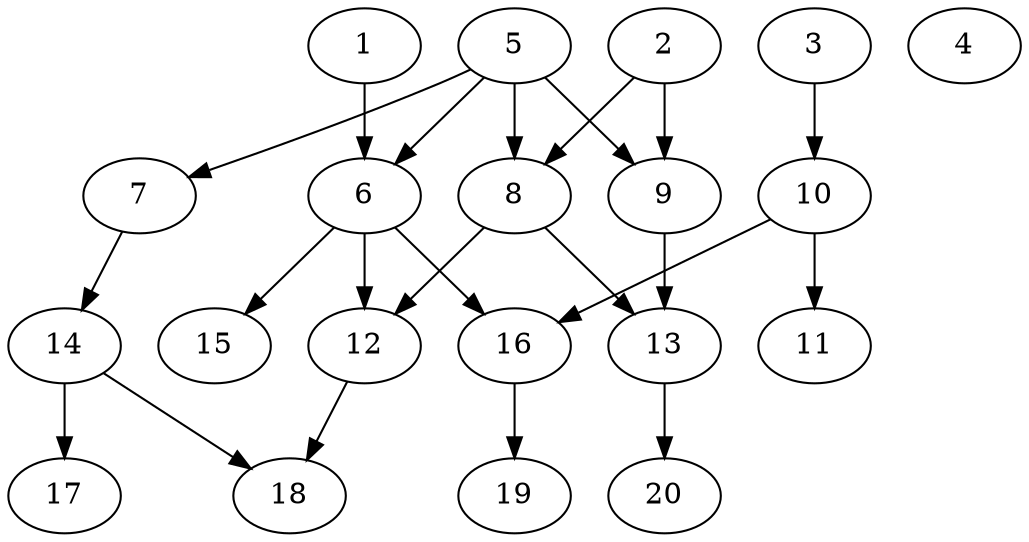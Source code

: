 // DAG automatically generated by daggen at Sat Jul 27 15:38:13 2019
// ./daggen --dot -n 20 --ccr 0.3 --fat 0.6 --regular 0.5 --density 0.4 --mindata 5242880 --maxdata 52428800 
digraph G {
  1 [size="59784533", alpha="0.18", expect_size="17935360"] 
  1 -> 6 [size ="17935360"]
  2 [size="82855253", alpha="0.20", expect_size="24856576"] 
  2 -> 8 [size ="24856576"]
  2 -> 9 [size ="24856576"]
  3 [size="143045973", alpha="0.17", expect_size="42913792"] 
  3 -> 10 [size ="42913792"]
  4 [size="74035200", alpha="0.15", expect_size="22210560"] 
  5 [size="73028267", alpha="0.06", expect_size="21908480"] 
  5 -> 6 [size ="21908480"]
  5 -> 7 [size ="21908480"]
  5 -> 8 [size ="21908480"]
  5 -> 9 [size ="21908480"]
  6 [size="100270080", alpha="0.01", expect_size="30081024"] 
  6 -> 12 [size ="30081024"]
  6 -> 15 [size ="30081024"]
  6 -> 16 [size ="30081024"]
  7 [size="158242133", alpha="0.15", expect_size="47472640"] 
  7 -> 14 [size ="47472640"]
  8 [size="104038400", alpha="0.06", expect_size="31211520"] 
  8 -> 12 [size ="31211520"]
  8 -> 13 [size ="31211520"]
  9 [size="155149653", alpha="0.18", expect_size="46544896"] 
  9 -> 13 [size ="46544896"]
  10 [size="68334933", alpha="0.09", expect_size="20500480"] 
  10 -> 11 [size ="20500480"]
  10 -> 16 [size ="20500480"]
  11 [size="111315627", alpha="0.02", expect_size="33394688"] 
  12 [size="93480960", alpha="0.03", expect_size="28044288"] 
  12 -> 18 [size ="28044288"]
  13 [size="93078187", alpha="0.15", expect_size="27923456"] 
  13 -> 20 [size ="27923456"]
  14 [size="72987307", alpha="0.11", expect_size="21896192"] 
  14 -> 17 [size ="21896192"]
  14 -> 18 [size ="21896192"]
  15 [size="35457707", alpha="0.16", expect_size="10637312"] 
  16 [size="82817707", alpha="0.09", expect_size="24845312"] 
  16 -> 19 [size ="24845312"]
  17 [size="91531947", alpha="0.13", expect_size="27459584"] 
  18 [size="52241067", alpha="0.07", expect_size="15672320"] 
  19 [size="98904747", alpha="0.10", expect_size="29671424"] 
  20 [size="86633813", alpha="0.01", expect_size="25990144"] 
}
